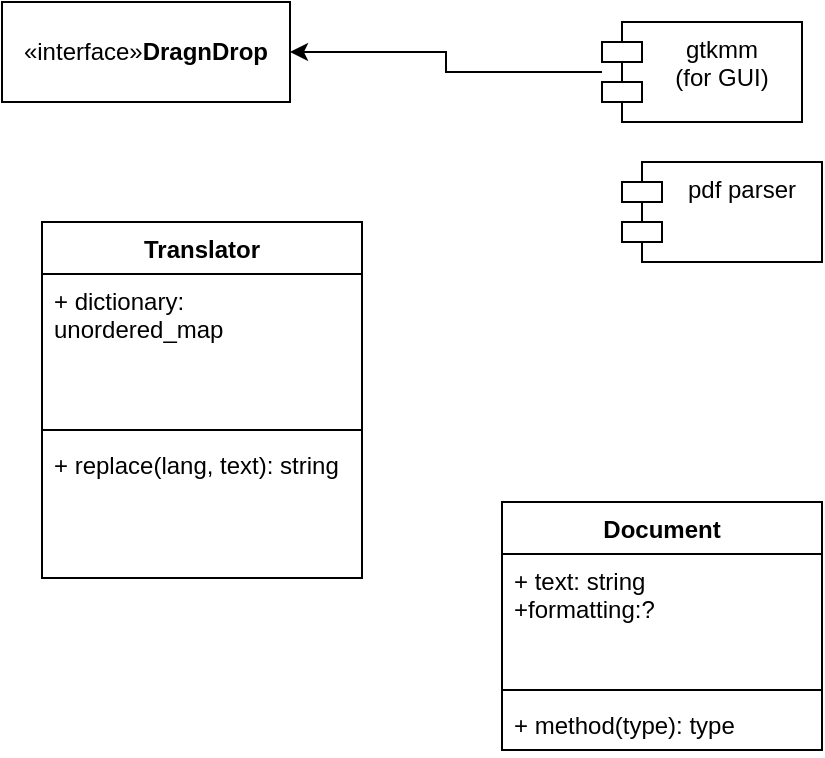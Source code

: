 <mxfile version="21.3.2" type="device">
  <diagram id="C5RBs43oDa-KdzZeNtuy" name="Page-1">
    <mxGraphModel dx="1434" dy="782" grid="1" gridSize="10" guides="1" tooltips="1" connect="1" arrows="1" fold="1" page="1" pageScale="1" pageWidth="827" pageHeight="1169" math="0" shadow="0">
      <root>
        <mxCell id="WIyWlLk6GJQsqaUBKTNV-0" />
        <mxCell id="WIyWlLk6GJQsqaUBKTNV-1" parent="WIyWlLk6GJQsqaUBKTNV-0" />
        <mxCell id="HADxoxEceu3RWOYdWkG--0" value="Translator" style="swimlane;fontStyle=1;align=center;verticalAlign=top;childLayout=stackLayout;horizontal=1;startSize=26;horizontalStack=0;resizeParent=1;resizeParentMax=0;resizeLast=0;collapsible=1;marginBottom=0;whiteSpace=wrap;html=1;" vertex="1" parent="WIyWlLk6GJQsqaUBKTNV-1">
          <mxGeometry x="290" y="210" width="160" height="178" as="geometry" />
        </mxCell>
        <mxCell id="HADxoxEceu3RWOYdWkG--1" value="+ dictionary: unordered_map" style="text;strokeColor=none;fillColor=none;align=left;verticalAlign=top;spacingLeft=4;spacingRight=4;overflow=hidden;rotatable=0;points=[[0,0.5],[1,0.5]];portConstraint=eastwest;whiteSpace=wrap;html=1;" vertex="1" parent="HADxoxEceu3RWOYdWkG--0">
          <mxGeometry y="26" width="160" height="74" as="geometry" />
        </mxCell>
        <mxCell id="HADxoxEceu3RWOYdWkG--2" value="" style="line;strokeWidth=1;fillColor=none;align=left;verticalAlign=middle;spacingTop=-1;spacingLeft=3;spacingRight=3;rotatable=0;labelPosition=right;points=[];portConstraint=eastwest;strokeColor=inherit;" vertex="1" parent="HADxoxEceu3RWOYdWkG--0">
          <mxGeometry y="100" width="160" height="8" as="geometry" />
        </mxCell>
        <mxCell id="HADxoxEceu3RWOYdWkG--3" value="+ replace(lang, text): string" style="text;strokeColor=none;fillColor=none;align=left;verticalAlign=top;spacingLeft=4;spacingRight=4;overflow=hidden;rotatable=0;points=[[0,0.5],[1,0.5]];portConstraint=eastwest;whiteSpace=wrap;html=1;" vertex="1" parent="HADxoxEceu3RWOYdWkG--0">
          <mxGeometry y="108" width="160" height="70" as="geometry" />
        </mxCell>
        <mxCell id="HADxoxEceu3RWOYdWkG--4" value="Document" style="swimlane;fontStyle=1;align=center;verticalAlign=top;childLayout=stackLayout;horizontal=1;startSize=26;horizontalStack=0;resizeParent=1;resizeParentMax=0;resizeLast=0;collapsible=1;marginBottom=0;whiteSpace=wrap;html=1;" vertex="1" parent="WIyWlLk6GJQsqaUBKTNV-1">
          <mxGeometry x="520" y="350" width="160" height="124" as="geometry" />
        </mxCell>
        <mxCell id="HADxoxEceu3RWOYdWkG--5" value="&lt;div&gt;+ text: string&lt;/div&gt;&lt;div&gt;+formatting:?&lt;br&gt;&lt;/div&gt;" style="text;strokeColor=none;fillColor=none;align=left;verticalAlign=top;spacingLeft=4;spacingRight=4;overflow=hidden;rotatable=0;points=[[0,0.5],[1,0.5]];portConstraint=eastwest;whiteSpace=wrap;html=1;" vertex="1" parent="HADxoxEceu3RWOYdWkG--4">
          <mxGeometry y="26" width="160" height="64" as="geometry" />
        </mxCell>
        <mxCell id="HADxoxEceu3RWOYdWkG--6" value="" style="line;strokeWidth=1;fillColor=none;align=left;verticalAlign=middle;spacingTop=-1;spacingLeft=3;spacingRight=3;rotatable=0;labelPosition=right;points=[];portConstraint=eastwest;strokeColor=inherit;" vertex="1" parent="HADxoxEceu3RWOYdWkG--4">
          <mxGeometry y="90" width="160" height="8" as="geometry" />
        </mxCell>
        <mxCell id="HADxoxEceu3RWOYdWkG--7" value="+ method(type): type" style="text;strokeColor=none;fillColor=none;align=left;verticalAlign=top;spacingLeft=4;spacingRight=4;overflow=hidden;rotatable=0;points=[[0,0.5],[1,0.5]];portConstraint=eastwest;whiteSpace=wrap;html=1;" vertex="1" parent="HADxoxEceu3RWOYdWkG--4">
          <mxGeometry y="98" width="160" height="26" as="geometry" />
        </mxCell>
        <mxCell id="HADxoxEceu3RWOYdWkG--13" style="edgeStyle=orthogonalEdgeStyle;rounded=0;orthogonalLoop=1;jettySize=auto;html=1;entryX=1;entryY=0.5;entryDx=0;entryDy=0;" edge="1" parent="WIyWlLk6GJQsqaUBKTNV-1" source="HADxoxEceu3RWOYdWkG--8" target="HADxoxEceu3RWOYdWkG--11">
          <mxGeometry relative="1" as="geometry" />
        </mxCell>
        <mxCell id="HADxoxEceu3RWOYdWkG--8" value="&lt;div&gt;gtkmm&lt;/div&gt;&lt;div&gt;(for GUI)&lt;br&gt;&lt;/div&gt;" style="shape=module;align=left;spacingLeft=20;align=center;verticalAlign=top;whiteSpace=wrap;html=1;" vertex="1" parent="WIyWlLk6GJQsqaUBKTNV-1">
          <mxGeometry x="570" y="110" width="100" height="50" as="geometry" />
        </mxCell>
        <mxCell id="HADxoxEceu3RWOYdWkG--9" value="pdf parser" style="shape=module;align=left;spacingLeft=20;align=center;verticalAlign=top;whiteSpace=wrap;html=1;" vertex="1" parent="WIyWlLk6GJQsqaUBKTNV-1">
          <mxGeometry x="580" y="180" width="100" height="50" as="geometry" />
        </mxCell>
        <mxCell id="HADxoxEceu3RWOYdWkG--11" value="«interface»&lt;b&gt;DragnDrop&lt;/b&gt;&lt;br&gt;&lt;b&gt;&lt;/b&gt;" style="html=1;whiteSpace=wrap;" vertex="1" parent="WIyWlLk6GJQsqaUBKTNV-1">
          <mxGeometry x="270" y="100" width="144" height="50" as="geometry" />
        </mxCell>
      </root>
    </mxGraphModel>
  </diagram>
</mxfile>
